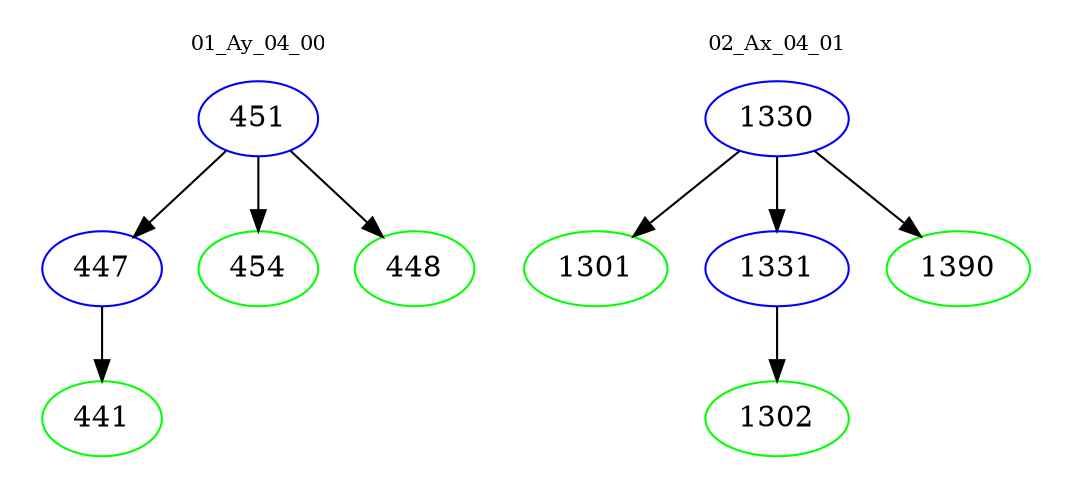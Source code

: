 digraph{
subgraph cluster_0 {
color = white
label = "01_Ay_04_00";
fontsize=10;
T0_451 [label="451", color="blue"]
T0_451 -> T0_447 [color="black"]
T0_447 [label="447", color="blue"]
T0_447 -> T0_441 [color="black"]
T0_441 [label="441", color="green"]
T0_451 -> T0_454 [color="black"]
T0_454 [label="454", color="green"]
T0_451 -> T0_448 [color="black"]
T0_448 [label="448", color="green"]
}
subgraph cluster_1 {
color = white
label = "02_Ax_04_01";
fontsize=10;
T1_1330 [label="1330", color="blue"]
T1_1330 -> T1_1301 [color="black"]
T1_1301 [label="1301", color="green"]
T1_1330 -> T1_1331 [color="black"]
T1_1331 [label="1331", color="blue"]
T1_1331 -> T1_1302 [color="black"]
T1_1302 [label="1302", color="green"]
T1_1330 -> T1_1390 [color="black"]
T1_1390 [label="1390", color="green"]
}
}
